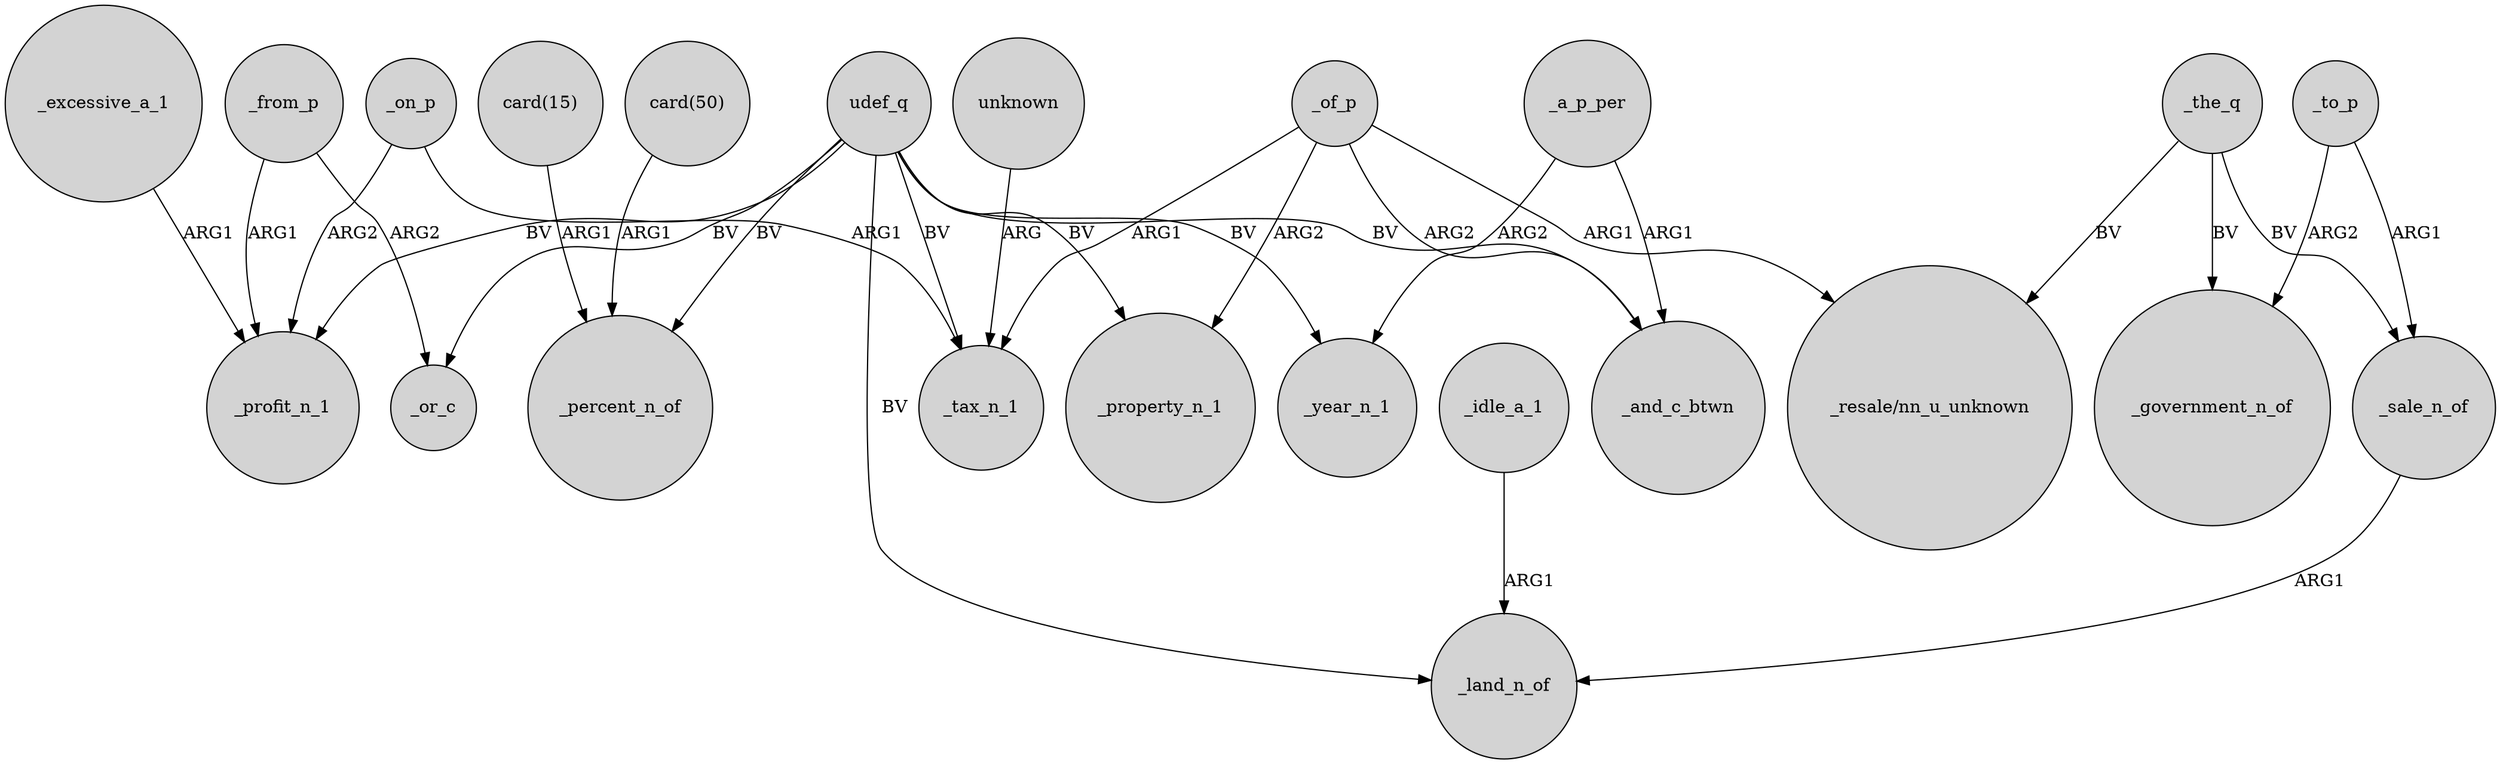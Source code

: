 digraph {
	node [shape=circle style=filled]
	_excessive_a_1 -> _profit_n_1 [label=ARG1]
	"card(15)" -> _percent_n_of [label=ARG1]
	unknown -> _tax_n_1 [label=ARG]
	_the_q -> "_resale/nn_u_unknown" [label=BV]
	_a_p_per -> _year_n_1 [label=ARG2]
	_to_p -> _government_n_of [label=ARG2]
	_a_p_per -> _and_c_btwn [label=ARG1]
	udef_q -> _land_n_of [label=BV]
	udef_q -> _or_c [label=BV]
	_to_p -> _sale_n_of [label=ARG1]
	_from_p -> _profit_n_1 [label=ARG1]
	_of_p -> _and_c_btwn [label=ARG2]
	_sale_n_of -> _land_n_of [label=ARG1]
	udef_q -> _tax_n_1 [label=BV]
	"card(50)" -> _percent_n_of [label=ARG1]
	_the_q -> _sale_n_of [label=BV]
	_of_p -> "_resale/nn_u_unknown" [label=ARG1]
	_from_p -> _or_c [label=ARG2]
	_of_p -> _tax_n_1 [label=ARG1]
	_idle_a_1 -> _land_n_of [label=ARG1]
	udef_q -> _property_n_1 [label=BV]
	_on_p -> _profit_n_1 [label=ARG2]
	_the_q -> _government_n_of [label=BV]
	udef_q -> _year_n_1 [label=BV]
	udef_q -> _profit_n_1 [label=BV]
	udef_q -> _percent_n_of [label=BV]
	udef_q -> _and_c_btwn [label=BV]
	_on_p -> _tax_n_1 [label=ARG1]
	_of_p -> _property_n_1 [label=ARG2]
}
